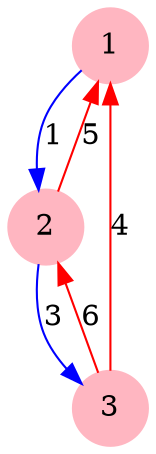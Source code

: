 digraph hgn{ node [shape=circle] 1[color=lightpink, style=filled] 2[color=lightpink, style=filled] 3[color=lightpink, style=filled] 1 -> 2[color=blue, label=1] 2 -> 1[color=red, label=5] 2 -> 3[color=blue, label=3] 3 -> 1[color=red, label=4] 3 -> 2[color=red, label=6] }